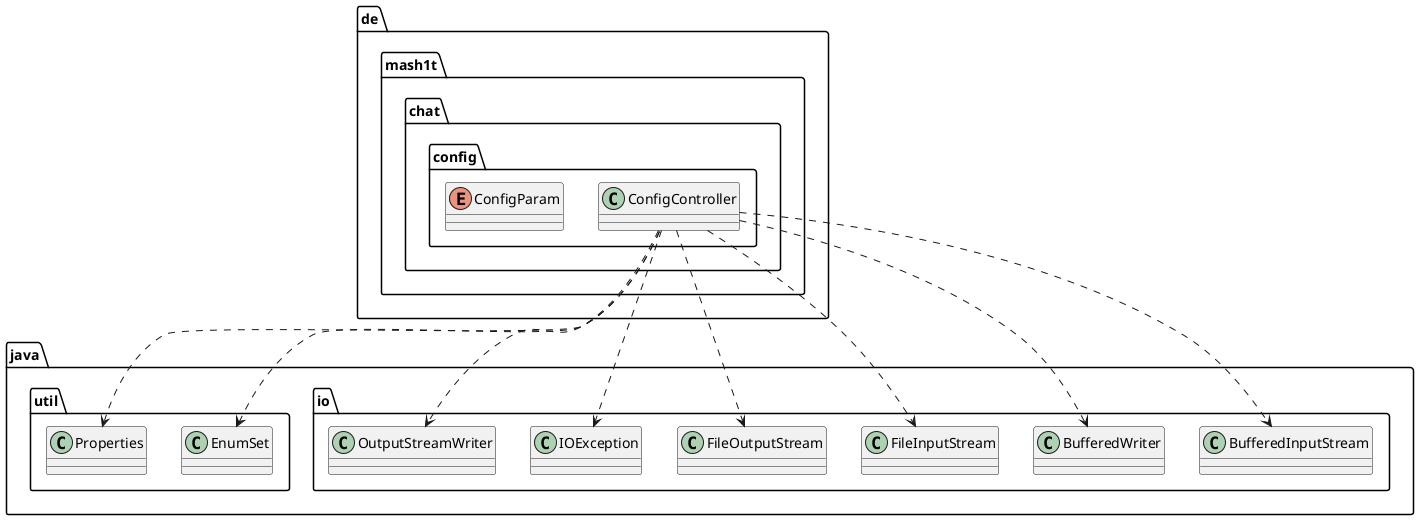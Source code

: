 @startuml
class de.mash1t.chat.config.ConfigController
class java.io.BufferedInputStream
class java.io.BufferedWriter
class java.io.FileInputStream
class java.io.FileOutputStream
class java.io.IOException
class java.io.OutputStreamWriter
class java.util.EnumSet
class java.util.Properties
enum de.mash1t.chat.config.ConfigParam
de.mash1t.chat.config.ConfigController ..> java.io.BufferedInputStream
de.mash1t.chat.config.ConfigController ..> java.io.BufferedWriter
de.mash1t.chat.config.ConfigController ..> java.io.FileInputStream
de.mash1t.chat.config.ConfigController ..> java.io.FileOutputStream
de.mash1t.chat.config.ConfigController ..> java.io.IOException
de.mash1t.chat.config.ConfigController ..> java.io.OutputStreamWriter
de.mash1t.chat.config.ConfigController ..> java.util.EnumSet
de.mash1t.chat.config.ConfigController ..> java.util.Properties
@enduml